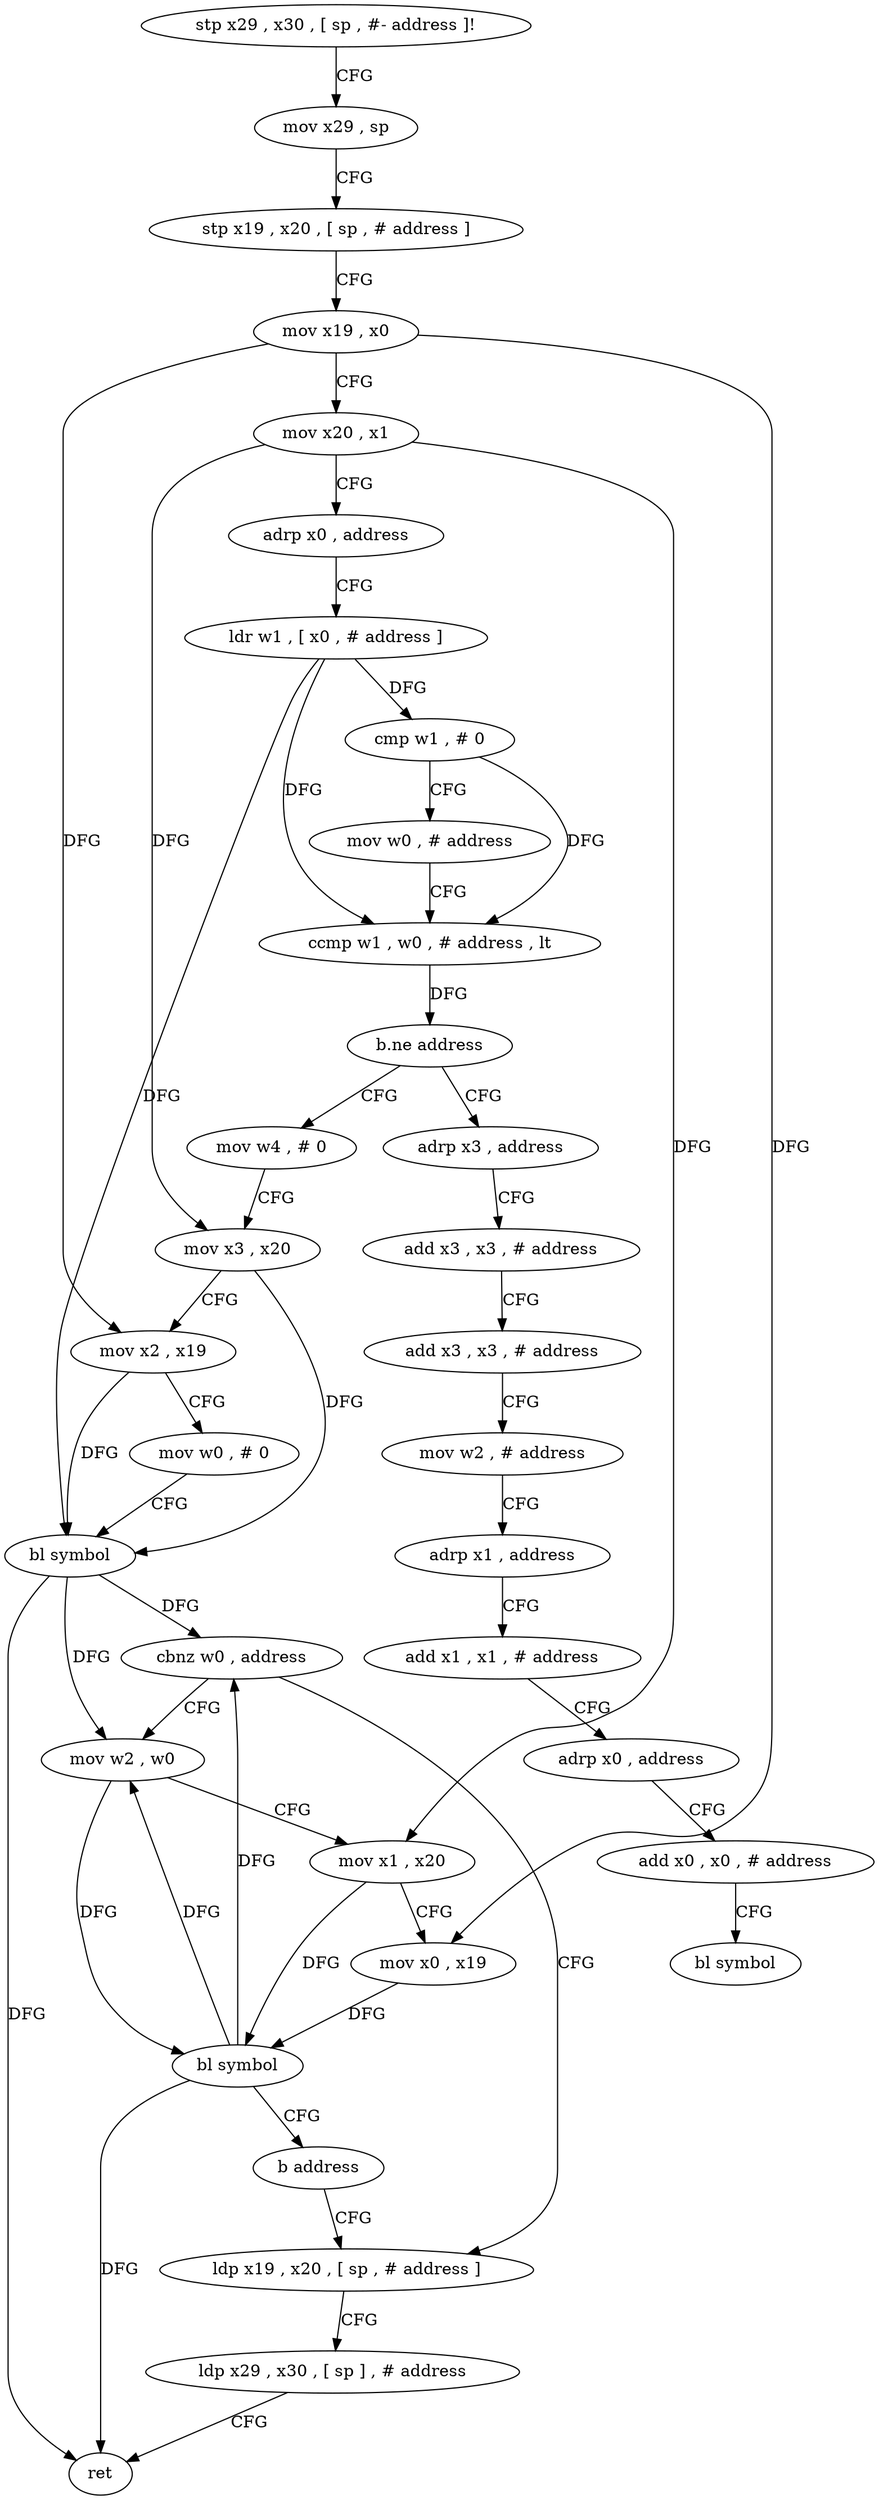 digraph "func" {
"4231740" [label = "stp x29 , x30 , [ sp , #- address ]!" ]
"4231744" [label = "mov x29 , sp" ]
"4231748" [label = "stp x19 , x20 , [ sp , # address ]" ]
"4231752" [label = "mov x19 , x0" ]
"4231756" [label = "mov x20 , x1" ]
"4231760" [label = "adrp x0 , address" ]
"4231764" [label = "ldr w1 , [ x0 , # address ]" ]
"4231768" [label = "cmp w1 , # 0" ]
"4231772" [label = "mov w0 , # address" ]
"4231776" [label = "ccmp w1 , w0 , # address , lt" ]
"4231780" [label = "b.ne address" ]
"4231820" [label = "adrp x3 , address" ]
"4231784" [label = "mov w4 , # 0" ]
"4231824" [label = "add x3 , x3 , # address" ]
"4231828" [label = "add x3 , x3 , # address" ]
"4231832" [label = "mov w2 , # address" ]
"4231836" [label = "adrp x1 , address" ]
"4231840" [label = "add x1 , x1 , # address" ]
"4231844" [label = "adrp x0 , address" ]
"4231848" [label = "add x0 , x0 , # address" ]
"4231852" [label = "bl symbol" ]
"4231788" [label = "mov x3 , x20" ]
"4231792" [label = "mov x2 , x19" ]
"4231796" [label = "mov w0 , # 0" ]
"4231800" [label = "bl symbol" ]
"4231804" [label = "cbnz w0 , address" ]
"4231856" [label = "mov w2 , w0" ]
"4231808" [label = "ldp x19 , x20 , [ sp , # address ]" ]
"4231860" [label = "mov x1 , x20" ]
"4231864" [label = "mov x0 , x19" ]
"4231868" [label = "bl symbol" ]
"4231872" [label = "b address" ]
"4231812" [label = "ldp x29 , x30 , [ sp ] , # address" ]
"4231816" [label = "ret" ]
"4231740" -> "4231744" [ label = "CFG" ]
"4231744" -> "4231748" [ label = "CFG" ]
"4231748" -> "4231752" [ label = "CFG" ]
"4231752" -> "4231756" [ label = "CFG" ]
"4231752" -> "4231792" [ label = "DFG" ]
"4231752" -> "4231864" [ label = "DFG" ]
"4231756" -> "4231760" [ label = "CFG" ]
"4231756" -> "4231788" [ label = "DFG" ]
"4231756" -> "4231860" [ label = "DFG" ]
"4231760" -> "4231764" [ label = "CFG" ]
"4231764" -> "4231768" [ label = "DFG" ]
"4231764" -> "4231776" [ label = "DFG" ]
"4231764" -> "4231800" [ label = "DFG" ]
"4231768" -> "4231772" [ label = "CFG" ]
"4231768" -> "4231776" [ label = "DFG" ]
"4231772" -> "4231776" [ label = "CFG" ]
"4231776" -> "4231780" [ label = "DFG" ]
"4231780" -> "4231820" [ label = "CFG" ]
"4231780" -> "4231784" [ label = "CFG" ]
"4231820" -> "4231824" [ label = "CFG" ]
"4231784" -> "4231788" [ label = "CFG" ]
"4231824" -> "4231828" [ label = "CFG" ]
"4231828" -> "4231832" [ label = "CFG" ]
"4231832" -> "4231836" [ label = "CFG" ]
"4231836" -> "4231840" [ label = "CFG" ]
"4231840" -> "4231844" [ label = "CFG" ]
"4231844" -> "4231848" [ label = "CFG" ]
"4231848" -> "4231852" [ label = "CFG" ]
"4231788" -> "4231792" [ label = "CFG" ]
"4231788" -> "4231800" [ label = "DFG" ]
"4231792" -> "4231796" [ label = "CFG" ]
"4231792" -> "4231800" [ label = "DFG" ]
"4231796" -> "4231800" [ label = "CFG" ]
"4231800" -> "4231804" [ label = "DFG" ]
"4231800" -> "4231856" [ label = "DFG" ]
"4231800" -> "4231816" [ label = "DFG" ]
"4231804" -> "4231856" [ label = "CFG" ]
"4231804" -> "4231808" [ label = "CFG" ]
"4231856" -> "4231860" [ label = "CFG" ]
"4231856" -> "4231868" [ label = "DFG" ]
"4231808" -> "4231812" [ label = "CFG" ]
"4231860" -> "4231864" [ label = "CFG" ]
"4231860" -> "4231868" [ label = "DFG" ]
"4231864" -> "4231868" [ label = "DFG" ]
"4231868" -> "4231872" [ label = "CFG" ]
"4231868" -> "4231804" [ label = "DFG" ]
"4231868" -> "4231856" [ label = "DFG" ]
"4231868" -> "4231816" [ label = "DFG" ]
"4231872" -> "4231808" [ label = "CFG" ]
"4231812" -> "4231816" [ label = "CFG" ]
}
